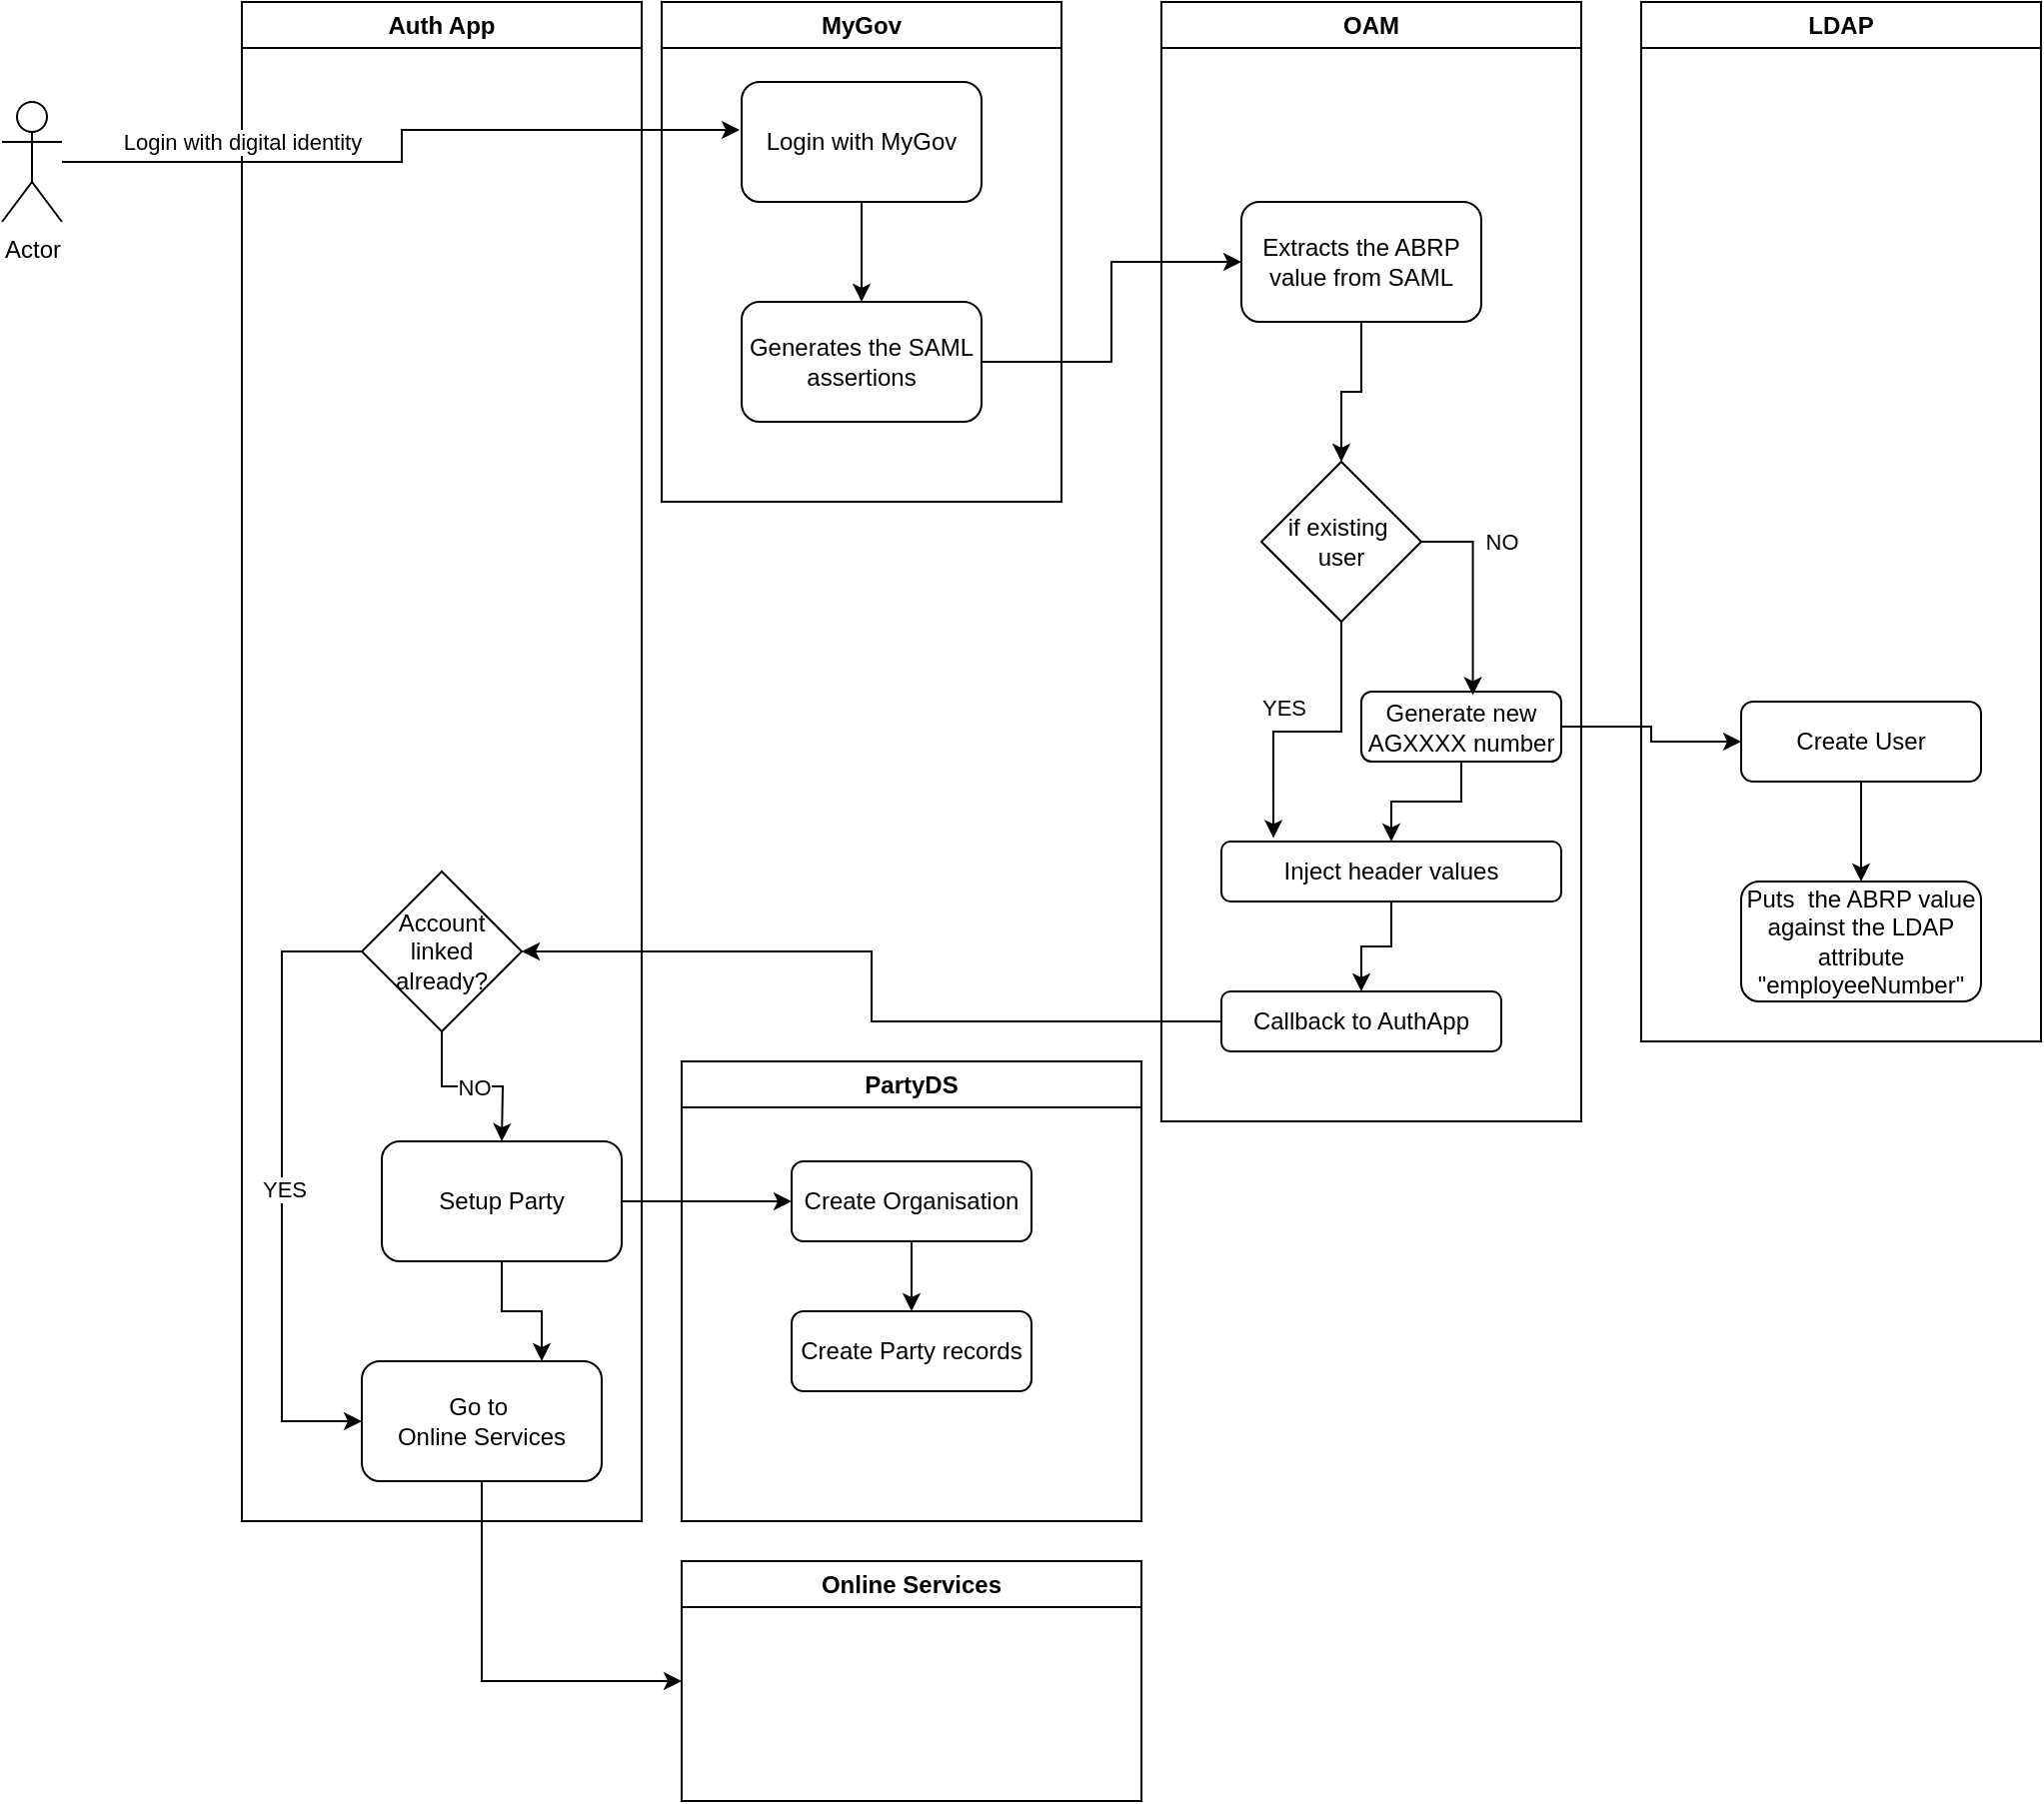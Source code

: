 <mxfile version="24.3.1" type="github">
  <diagram name="Page-1" id="tAE13xJQHYmbh2jkPlch">
    <mxGraphModel dx="1434" dy="780" grid="1" gridSize="10" guides="1" tooltips="1" connect="1" arrows="1" fold="1" page="1" pageScale="1" pageWidth="850" pageHeight="1100" math="0" shadow="0">
      <root>
        <mxCell id="0" />
        <mxCell id="1" parent="0" />
        <mxCell id="KnFF-iaLMFNklL659Gk--1" value="Auth App" style="swimlane;whiteSpace=wrap;html=1;" vertex="1" parent="1">
          <mxGeometry x="160" y="40" width="200" height="760" as="geometry" />
        </mxCell>
        <mxCell id="KnFF-iaLMFNklL659Gk--36" value="NO" style="edgeStyle=orthogonalEdgeStyle;rounded=0;orthogonalLoop=1;jettySize=auto;html=1;" edge="1" parent="KnFF-iaLMFNklL659Gk--1" source="KnFF-iaLMFNklL659Gk--35">
          <mxGeometry relative="1" as="geometry">
            <mxPoint x="130" y="570" as="targetPoint" />
          </mxGeometry>
        </mxCell>
        <mxCell id="KnFF-iaLMFNklL659Gk--52" style="edgeStyle=orthogonalEdgeStyle;rounded=0;orthogonalLoop=1;jettySize=auto;html=1;entryX=0;entryY=0.5;entryDx=0;entryDy=0;" edge="1" parent="KnFF-iaLMFNklL659Gk--1" source="KnFF-iaLMFNklL659Gk--35" target="KnFF-iaLMFNklL659Gk--54">
          <mxGeometry relative="1" as="geometry">
            <mxPoint x="20" y="690" as="targetPoint" />
            <Array as="points">
              <mxPoint x="20" y="475" />
              <mxPoint x="20" y="710" />
            </Array>
          </mxGeometry>
        </mxCell>
        <mxCell id="KnFF-iaLMFNklL659Gk--53" value="YES" style="edgeLabel;html=1;align=center;verticalAlign=middle;resizable=0;points=[];" vertex="1" connectable="0" parent="KnFF-iaLMFNklL659Gk--52">
          <mxGeometry x="0.01" y="1" relative="1" as="geometry">
            <mxPoint as="offset" />
          </mxGeometry>
        </mxCell>
        <mxCell id="KnFF-iaLMFNklL659Gk--35" value="Account linked already?" style="rhombus;whiteSpace=wrap;html=1;" vertex="1" parent="KnFF-iaLMFNklL659Gk--1">
          <mxGeometry x="60" y="435" width="80" height="80" as="geometry" />
        </mxCell>
        <mxCell id="KnFF-iaLMFNklL659Gk--55" style="edgeStyle=orthogonalEdgeStyle;rounded=0;orthogonalLoop=1;jettySize=auto;html=1;entryX=0.75;entryY=0;entryDx=0;entryDy=0;" edge="1" parent="KnFF-iaLMFNklL659Gk--1" source="KnFF-iaLMFNklL659Gk--50" target="KnFF-iaLMFNklL659Gk--54">
          <mxGeometry relative="1" as="geometry" />
        </mxCell>
        <mxCell id="KnFF-iaLMFNklL659Gk--50" value="Setup Party" style="rounded=1;whiteSpace=wrap;html=1;" vertex="1" parent="KnFF-iaLMFNklL659Gk--1">
          <mxGeometry x="70" y="570" width="120" height="60" as="geometry" />
        </mxCell>
        <mxCell id="KnFF-iaLMFNklL659Gk--54" value="Go to&amp;nbsp;&lt;div&gt;Online Services&lt;br&gt;&lt;/div&gt;" style="rounded=1;whiteSpace=wrap;html=1;" vertex="1" parent="KnFF-iaLMFNklL659Gk--1">
          <mxGeometry x="60" y="680" width="120" height="60" as="geometry" />
        </mxCell>
        <mxCell id="KnFF-iaLMFNklL659Gk--3" value="MyGov" style="swimlane;whiteSpace=wrap;html=1;" vertex="1" parent="1">
          <mxGeometry x="370" y="40" width="200" height="250" as="geometry" />
        </mxCell>
        <mxCell id="KnFF-iaLMFNklL659Gk--11" value="" style="edgeStyle=orthogonalEdgeStyle;rounded=0;orthogonalLoop=1;jettySize=auto;html=1;" edge="1" parent="KnFF-iaLMFNklL659Gk--3" source="KnFF-iaLMFNklL659Gk--7" target="KnFF-iaLMFNklL659Gk--10">
          <mxGeometry relative="1" as="geometry" />
        </mxCell>
        <mxCell id="KnFF-iaLMFNklL659Gk--7" value="Login with MyGov" style="rounded=1;whiteSpace=wrap;html=1;" vertex="1" parent="KnFF-iaLMFNklL659Gk--3">
          <mxGeometry x="40" y="40" width="120" height="60" as="geometry" />
        </mxCell>
        <mxCell id="KnFF-iaLMFNklL659Gk--10" value="Generates the SAML assertions" style="whiteSpace=wrap;html=1;rounded=1;" vertex="1" parent="KnFF-iaLMFNklL659Gk--3">
          <mxGeometry x="40" y="150" width="120" height="60" as="geometry" />
        </mxCell>
        <mxCell id="KnFF-iaLMFNklL659Gk--4" value="OAM" style="swimlane;whiteSpace=wrap;html=1;" vertex="1" parent="1">
          <mxGeometry x="620" y="40" width="210" height="560" as="geometry" />
        </mxCell>
        <mxCell id="KnFF-iaLMFNklL659Gk--32" style="edgeStyle=orthogonalEdgeStyle;rounded=0;orthogonalLoop=1;jettySize=auto;html=1;entryX=0.5;entryY=0;entryDx=0;entryDy=0;" edge="1" parent="KnFF-iaLMFNklL659Gk--4" source="KnFF-iaLMFNklL659Gk--12" target="KnFF-iaLMFNklL659Gk--15">
          <mxGeometry relative="1" as="geometry" />
        </mxCell>
        <mxCell id="KnFF-iaLMFNklL659Gk--12" value="Extracts the ABRP value from SAML" style="rounded=1;whiteSpace=wrap;html=1;" vertex="1" parent="KnFF-iaLMFNklL659Gk--4">
          <mxGeometry x="40" y="100" width="120" height="60" as="geometry" />
        </mxCell>
        <mxCell id="KnFF-iaLMFNklL659Gk--30" style="edgeStyle=orthogonalEdgeStyle;rounded=0;orthogonalLoop=1;jettySize=auto;html=1;entryX=0.153;entryY=-0.06;entryDx=0;entryDy=0;entryPerimeter=0;" edge="1" parent="KnFF-iaLMFNklL659Gk--4" source="KnFF-iaLMFNklL659Gk--15" target="KnFF-iaLMFNklL659Gk--61">
          <mxGeometry relative="1" as="geometry">
            <mxPoint x="40" y="400" as="targetPoint" />
          </mxGeometry>
        </mxCell>
        <mxCell id="KnFF-iaLMFNklL659Gk--31" value="YES" style="edgeLabel;html=1;align=center;verticalAlign=middle;resizable=0;points=[];" vertex="1" connectable="0" parent="KnFF-iaLMFNklL659Gk--30">
          <mxGeometry x="0.33" y="-3" relative="1" as="geometry">
            <mxPoint x="8" y="-18" as="offset" />
          </mxGeometry>
        </mxCell>
        <mxCell id="KnFF-iaLMFNklL659Gk--15" value="if existing&amp;nbsp;&lt;div&gt;user&lt;/div&gt;" style="rhombus;whiteSpace=wrap;html=1;" vertex="1" parent="KnFF-iaLMFNklL659Gk--4">
          <mxGeometry x="50" y="230" width="80" height="80" as="geometry" />
        </mxCell>
        <mxCell id="KnFF-iaLMFNklL659Gk--63" style="edgeStyle=orthogonalEdgeStyle;rounded=0;orthogonalLoop=1;jettySize=auto;html=1;" edge="1" parent="KnFF-iaLMFNklL659Gk--4" source="KnFF-iaLMFNklL659Gk--16" target="KnFF-iaLMFNklL659Gk--61">
          <mxGeometry relative="1" as="geometry" />
        </mxCell>
        <mxCell id="KnFF-iaLMFNklL659Gk--16" value="Generate new AGXXXX number" style="rounded=1;whiteSpace=wrap;html=1;" vertex="1" parent="KnFF-iaLMFNklL659Gk--4">
          <mxGeometry x="100" y="345" width="100" height="35" as="geometry" />
        </mxCell>
        <mxCell id="KnFF-iaLMFNklL659Gk--19" value="" style="edgeStyle=orthogonalEdgeStyle;rounded=0;orthogonalLoop=1;jettySize=auto;html=1;entryX=0.558;entryY=0.05;entryDx=0;entryDy=0;entryPerimeter=0;exitX=1;exitY=0.5;exitDx=0;exitDy=0;" edge="1" parent="KnFF-iaLMFNklL659Gk--4" source="KnFF-iaLMFNklL659Gk--15" target="KnFF-iaLMFNklL659Gk--16">
          <mxGeometry relative="1" as="geometry">
            <mxPoint x="100" y="410" as="targetPoint" />
          </mxGeometry>
        </mxCell>
        <mxCell id="KnFF-iaLMFNklL659Gk--20" value="NO" style="edgeLabel;html=1;align=center;verticalAlign=middle;resizable=0;points=[];" vertex="1" connectable="0" parent="KnFF-iaLMFNklL659Gk--19">
          <mxGeometry x="-0.033" y="-2" relative="1" as="geometry">
            <mxPoint x="16" y="-24" as="offset" />
          </mxGeometry>
        </mxCell>
        <mxCell id="KnFF-iaLMFNklL659Gk--29" value="Callback to AuthApp" style="rounded=1;whiteSpace=wrap;html=1;" vertex="1" parent="KnFF-iaLMFNklL659Gk--4">
          <mxGeometry x="30" y="495" width="140" height="30" as="geometry" />
        </mxCell>
        <mxCell id="KnFF-iaLMFNklL659Gk--65" style="edgeStyle=orthogonalEdgeStyle;rounded=0;orthogonalLoop=1;jettySize=auto;html=1;" edge="1" parent="KnFF-iaLMFNklL659Gk--4" source="KnFF-iaLMFNklL659Gk--61" target="KnFF-iaLMFNklL659Gk--29">
          <mxGeometry relative="1" as="geometry" />
        </mxCell>
        <mxCell id="KnFF-iaLMFNklL659Gk--61" value="Inject header values" style="rounded=1;whiteSpace=wrap;html=1;" vertex="1" parent="KnFF-iaLMFNklL659Gk--4">
          <mxGeometry x="30" y="420" width="170" height="30" as="geometry" />
        </mxCell>
        <mxCell id="KnFF-iaLMFNklL659Gk--5" value="LDAP" style="swimlane;whiteSpace=wrap;html=1;" vertex="1" parent="1">
          <mxGeometry x="860" y="40" width="200" height="520" as="geometry" />
        </mxCell>
        <mxCell id="KnFF-iaLMFNklL659Gk--14" value="Puts&amp;nbsp; the ABRP value against the LDAP attribute &quot;employeeNumber&quot;" style="rounded=1;whiteSpace=wrap;html=1;" vertex="1" parent="KnFF-iaLMFNklL659Gk--5">
          <mxGeometry x="50" y="440" width="120" height="60" as="geometry" />
        </mxCell>
        <mxCell id="KnFF-iaLMFNklL659Gk--22" style="edgeStyle=orthogonalEdgeStyle;rounded=0;orthogonalLoop=1;jettySize=auto;html=1;entryX=0.5;entryY=0;entryDx=0;entryDy=0;" edge="1" parent="KnFF-iaLMFNklL659Gk--5" source="KnFF-iaLMFNklL659Gk--18" target="KnFF-iaLMFNklL659Gk--14">
          <mxGeometry relative="1" as="geometry" />
        </mxCell>
        <mxCell id="KnFF-iaLMFNklL659Gk--18" value="Create User" style="rounded=1;whiteSpace=wrap;html=1;" vertex="1" parent="KnFF-iaLMFNklL659Gk--5">
          <mxGeometry x="50" y="350" width="120" height="40" as="geometry" />
        </mxCell>
        <mxCell id="KnFF-iaLMFNklL659Gk--6" value="Actor" style="shape=umlActor;verticalLabelPosition=bottom;verticalAlign=top;html=1;outlineConnect=0;" vertex="1" parent="1">
          <mxGeometry x="40" y="90" width="30" height="60" as="geometry" />
        </mxCell>
        <mxCell id="KnFF-iaLMFNklL659Gk--8" style="edgeStyle=orthogonalEdgeStyle;rounded=0;orthogonalLoop=1;jettySize=auto;html=1;entryX=-0.008;entryY=0.4;entryDx=0;entryDy=0;entryPerimeter=0;" edge="1" parent="1" source="KnFF-iaLMFNklL659Gk--6" target="KnFF-iaLMFNklL659Gk--7">
          <mxGeometry relative="1" as="geometry" />
        </mxCell>
        <mxCell id="KnFF-iaLMFNklL659Gk--9" value="Login with digital identity" style="edgeLabel;html=1;align=center;verticalAlign=middle;resizable=0;points=[];" vertex="1" connectable="0" parent="KnFF-iaLMFNklL659Gk--8">
          <mxGeometry x="-0.149" relative="1" as="geometry">
            <mxPoint x="-61" y="-10" as="offset" />
          </mxGeometry>
        </mxCell>
        <mxCell id="KnFF-iaLMFNklL659Gk--13" style="edgeStyle=orthogonalEdgeStyle;rounded=0;orthogonalLoop=1;jettySize=auto;html=1;" edge="1" parent="1" source="KnFF-iaLMFNklL659Gk--10" target="KnFF-iaLMFNklL659Gk--12">
          <mxGeometry relative="1" as="geometry" />
        </mxCell>
        <mxCell id="KnFF-iaLMFNklL659Gk--21" style="edgeStyle=orthogonalEdgeStyle;rounded=0;orthogonalLoop=1;jettySize=auto;html=1;" edge="1" parent="1" source="KnFF-iaLMFNklL659Gk--16" target="KnFF-iaLMFNklL659Gk--18">
          <mxGeometry relative="1" as="geometry" />
        </mxCell>
        <mxCell id="KnFF-iaLMFNklL659Gk--33" style="edgeStyle=orthogonalEdgeStyle;rounded=0;orthogonalLoop=1;jettySize=auto;html=1;entryX=1;entryY=0.5;entryDx=0;entryDy=0;" edge="1" parent="1" source="KnFF-iaLMFNklL659Gk--29" target="KnFF-iaLMFNklL659Gk--35">
          <mxGeometry relative="1" as="geometry">
            <mxPoint x="260" y="515" as="targetPoint" />
          </mxGeometry>
        </mxCell>
        <mxCell id="KnFF-iaLMFNklL659Gk--37" value="PartyDS" style="swimlane;whiteSpace=wrap;html=1;" vertex="1" parent="1">
          <mxGeometry x="380" y="570" width="230" height="230" as="geometry" />
        </mxCell>
        <mxCell id="KnFF-iaLMFNklL659Gk--49" value="Create Organisation" style="rounded=1;whiteSpace=wrap;html=1;" vertex="1" parent="KnFF-iaLMFNklL659Gk--37">
          <mxGeometry x="55" y="50" width="120" height="40" as="geometry" />
        </mxCell>
        <mxCell id="KnFF-iaLMFNklL659Gk--47" value="Create Party records" style="rounded=1;whiteSpace=wrap;html=1;" vertex="1" parent="KnFF-iaLMFNklL659Gk--37">
          <mxGeometry x="55" y="125" width="120" height="40" as="geometry" />
        </mxCell>
        <mxCell id="KnFF-iaLMFNklL659Gk--48" style="edgeStyle=orthogonalEdgeStyle;rounded=0;orthogonalLoop=1;jettySize=auto;html=1;" edge="1" parent="KnFF-iaLMFNklL659Gk--37" source="KnFF-iaLMFNklL659Gk--49" target="KnFF-iaLMFNklL659Gk--47">
          <mxGeometry relative="1" as="geometry" />
        </mxCell>
        <mxCell id="KnFF-iaLMFNklL659Gk--51" style="edgeStyle=orthogonalEdgeStyle;rounded=0;orthogonalLoop=1;jettySize=auto;html=1;entryX=0;entryY=0.5;entryDx=0;entryDy=0;" edge="1" parent="1" source="KnFF-iaLMFNklL659Gk--50" target="KnFF-iaLMFNklL659Gk--49">
          <mxGeometry relative="1" as="geometry">
            <mxPoint x="395" y="642.5" as="targetPoint" />
          </mxGeometry>
        </mxCell>
        <mxCell id="KnFF-iaLMFNklL659Gk--56" value="Online Services" style="swimlane;whiteSpace=wrap;html=1;" vertex="1" parent="1">
          <mxGeometry x="380" y="820" width="230" height="120" as="geometry" />
        </mxCell>
        <mxCell id="KnFF-iaLMFNklL659Gk--60" style="edgeStyle=orthogonalEdgeStyle;rounded=0;orthogonalLoop=1;jettySize=auto;html=1;exitX=0.5;exitY=1;exitDx=0;exitDy=0;entryX=0;entryY=0.5;entryDx=0;entryDy=0;" edge="1" parent="1" source="KnFF-iaLMFNklL659Gk--54" target="KnFF-iaLMFNklL659Gk--56">
          <mxGeometry relative="1" as="geometry" />
        </mxCell>
      </root>
    </mxGraphModel>
  </diagram>
</mxfile>
